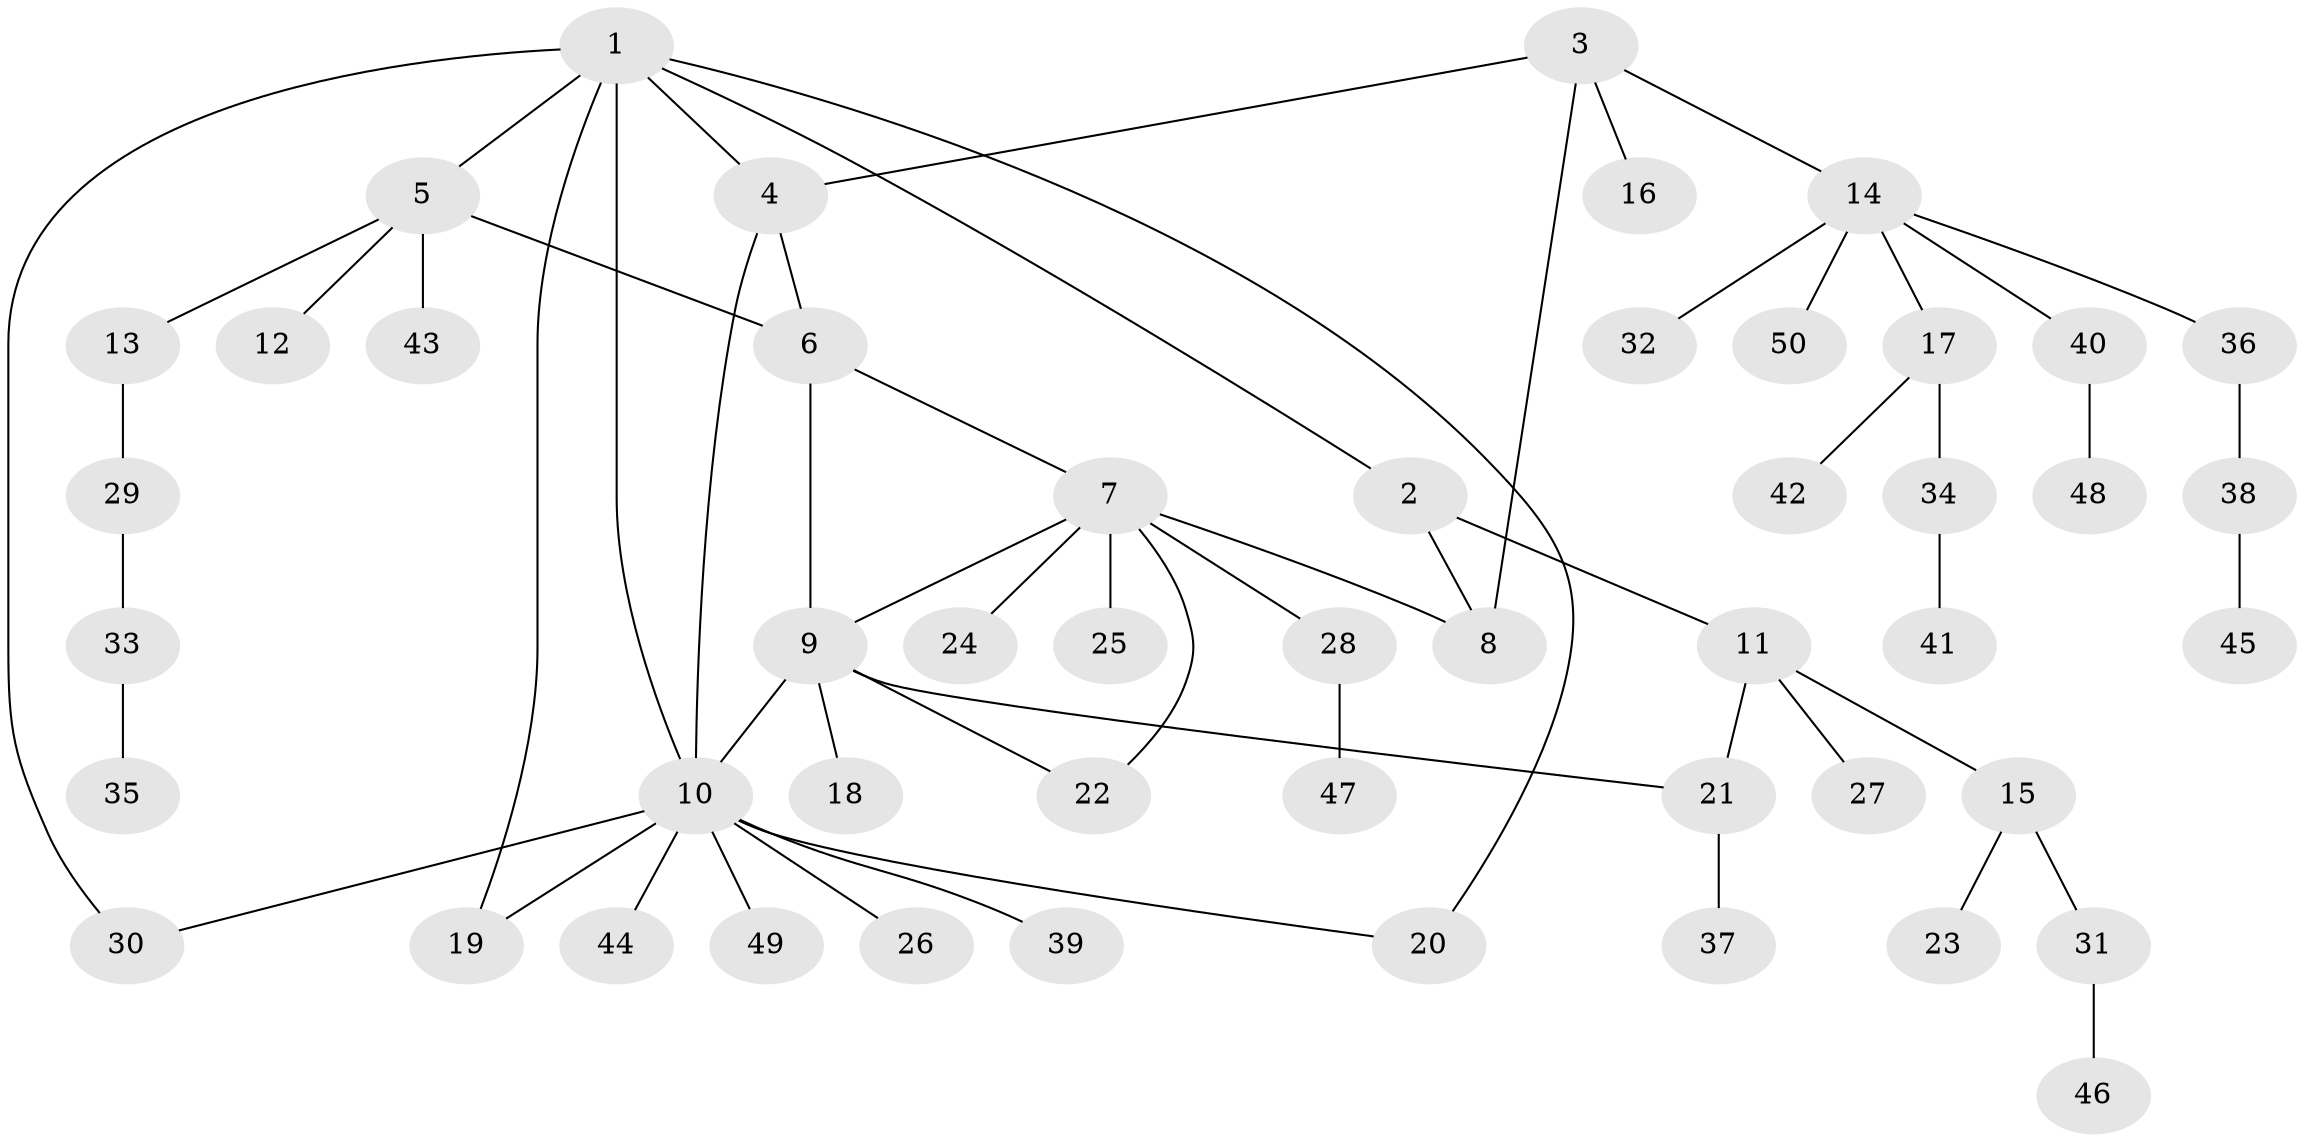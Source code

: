// coarse degree distribution, {8: 0.05555555555555555, 6: 0.05555555555555555, 7: 0.05555555555555555, 9: 0.027777777777777776, 3: 0.05555555555555555, 1: 0.5277777777777778, 2: 0.2222222222222222}
// Generated by graph-tools (version 1.1) at 2025/42/03/06/25 10:42:08]
// undirected, 50 vertices, 60 edges
graph export_dot {
graph [start="1"]
  node [color=gray90,style=filled];
  1;
  2;
  3;
  4;
  5;
  6;
  7;
  8;
  9;
  10;
  11;
  12;
  13;
  14;
  15;
  16;
  17;
  18;
  19;
  20;
  21;
  22;
  23;
  24;
  25;
  26;
  27;
  28;
  29;
  30;
  31;
  32;
  33;
  34;
  35;
  36;
  37;
  38;
  39;
  40;
  41;
  42;
  43;
  44;
  45;
  46;
  47;
  48;
  49;
  50;
  1 -- 2;
  1 -- 4;
  1 -- 5;
  1 -- 10;
  1 -- 19;
  1 -- 20;
  1 -- 30;
  2 -- 8;
  2 -- 11;
  3 -- 4;
  3 -- 8;
  3 -- 14;
  3 -- 16;
  4 -- 6;
  4 -- 10;
  5 -- 6;
  5 -- 12;
  5 -- 13;
  5 -- 43;
  6 -- 7;
  6 -- 9;
  7 -- 8;
  7 -- 9;
  7 -- 22;
  7 -- 24;
  7 -- 25;
  7 -- 28;
  9 -- 10;
  9 -- 18;
  9 -- 21;
  9 -- 22;
  10 -- 19;
  10 -- 20;
  10 -- 26;
  10 -- 30;
  10 -- 39;
  10 -- 44;
  10 -- 49;
  11 -- 15;
  11 -- 21;
  11 -- 27;
  13 -- 29;
  14 -- 17;
  14 -- 32;
  14 -- 36;
  14 -- 40;
  14 -- 50;
  15 -- 23;
  15 -- 31;
  17 -- 34;
  17 -- 42;
  21 -- 37;
  28 -- 47;
  29 -- 33;
  31 -- 46;
  33 -- 35;
  34 -- 41;
  36 -- 38;
  38 -- 45;
  40 -- 48;
}
